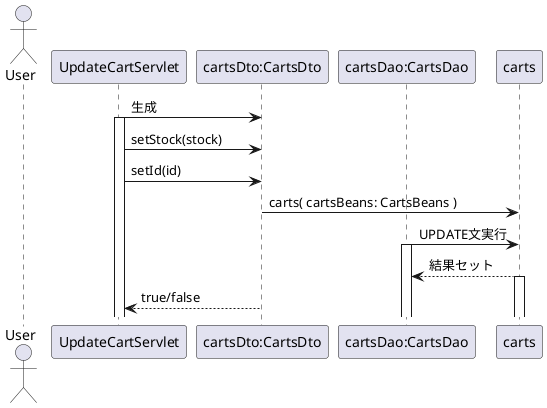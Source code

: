 @startuml 
actor User
participant "UpdateCartServlet" as A
participant "cartsDto:CartsDto" as B
participant "cartsDao:CartsDao" as C
participant "carts" as D
A -> B: 生成
activate A
A -> B: setStock(stock)
A -> B: setId(id)
B -> D: carts( cartsBeans: CartsBeans )
C -> D: UPDATE文実行
activate C
D --> C: 結果セット
activate D
B --> A: true/false
@enduml